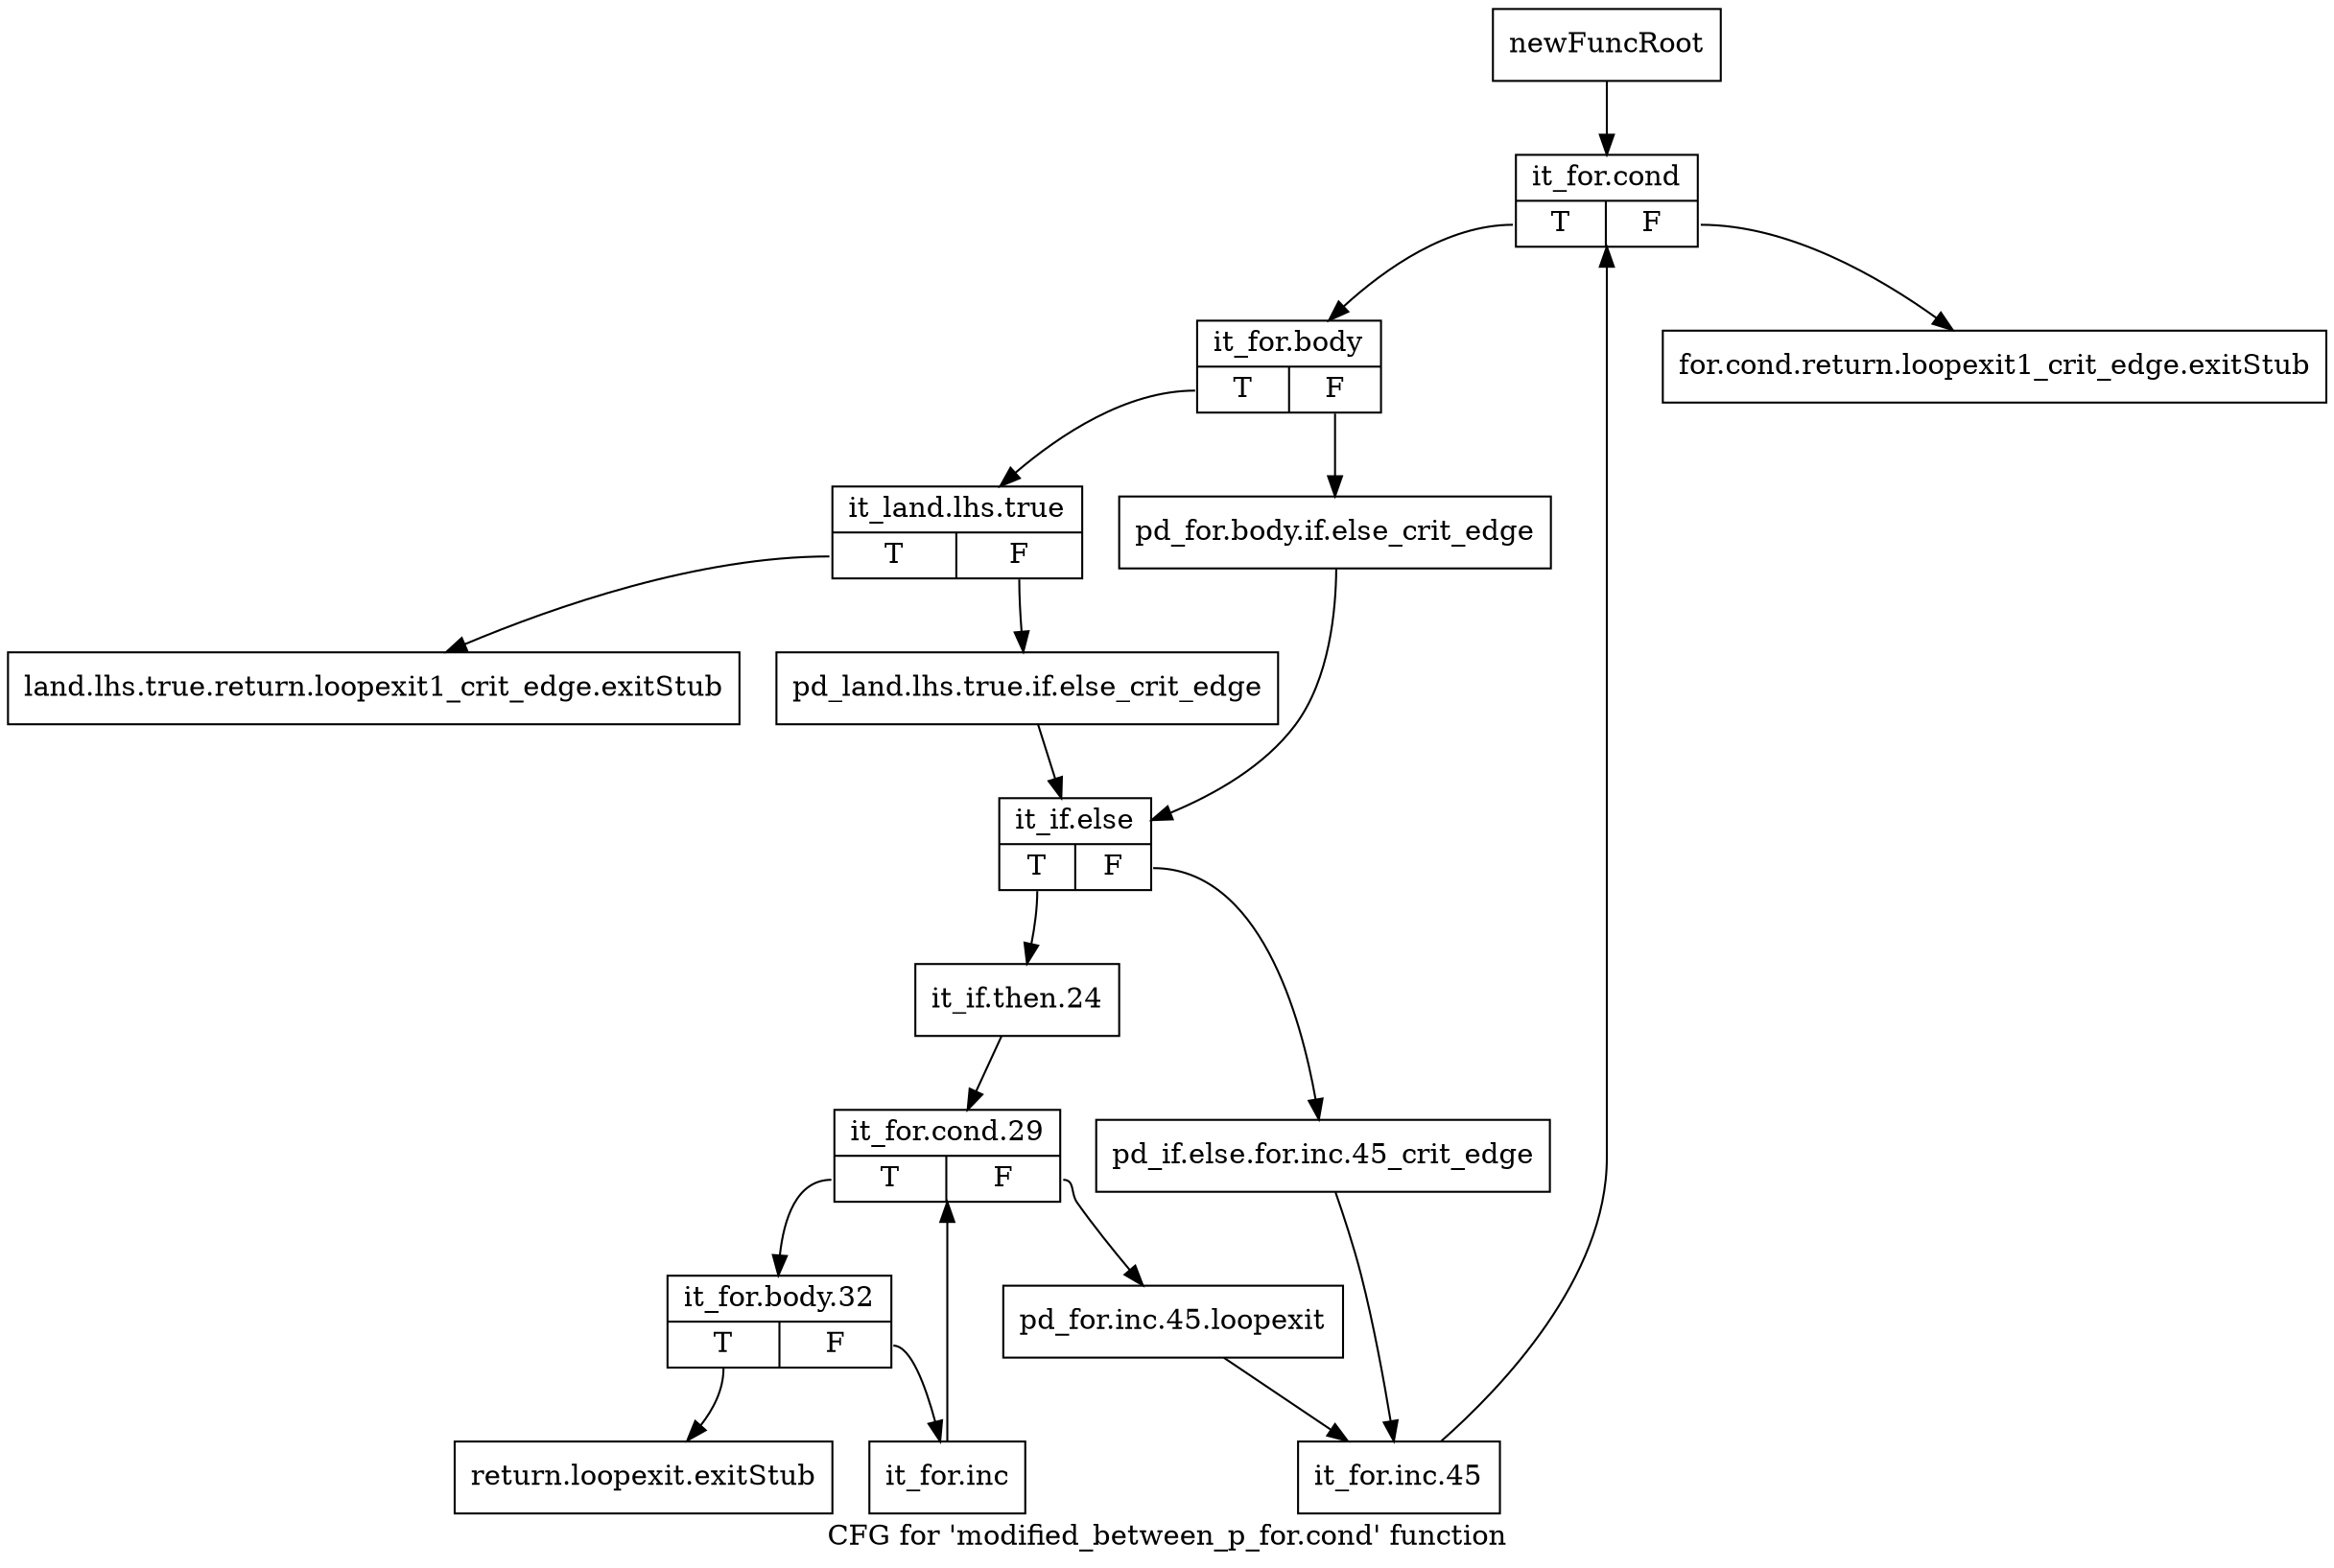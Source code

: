 digraph "CFG for 'modified_between_p_for.cond' function" {
	label="CFG for 'modified_between_p_for.cond' function";

	Node0xc0c0ff0 [shape=record,label="{newFuncRoot}"];
	Node0xc0c0ff0 -> Node0xc0c19c0;
	Node0xc0c1040 [shape=record,label="{for.cond.return.loopexit1_crit_edge.exitStub}"];
	Node0xc0c1090 [shape=record,label="{land.lhs.true.return.loopexit1_crit_edge.exitStub}"];
	Node0xc0c1970 [shape=record,label="{return.loopexit.exitStub}"];
	Node0xc0c19c0 [shape=record,label="{it_for.cond|{<s0>T|<s1>F}}"];
	Node0xc0c19c0:s0 -> Node0xc0c1a10;
	Node0xc0c19c0:s1 -> Node0xc0c1040;
	Node0xc0c1a10 [shape=record,label="{it_for.body|{<s0>T|<s1>F}}"];
	Node0xc0c1a10:s0 -> Node0xc0c1ab0;
	Node0xc0c1a10:s1 -> Node0xc0c1a60;
	Node0xc0c1a60 [shape=record,label="{pd_for.body.if.else_crit_edge}"];
	Node0xc0c1a60 -> Node0xc0c1b50;
	Node0xc0c1ab0 [shape=record,label="{it_land.lhs.true|{<s0>T|<s1>F}}"];
	Node0xc0c1ab0:s0 -> Node0xc0c1090;
	Node0xc0c1ab0:s1 -> Node0xc0c1b00;
	Node0xc0c1b00 [shape=record,label="{pd_land.lhs.true.if.else_crit_edge}"];
	Node0xc0c1b00 -> Node0xc0c1b50;
	Node0xc0c1b50 [shape=record,label="{it_if.else|{<s0>T|<s1>F}}"];
	Node0xc0c1b50:s0 -> Node0xc0c1bf0;
	Node0xc0c1b50:s1 -> Node0xc0c1ba0;
	Node0xc0c1ba0 [shape=record,label="{pd_if.else.for.inc.45_crit_edge}"];
	Node0xc0c1ba0 -> Node0xc0c1ce0;
	Node0xc0c1bf0 [shape=record,label="{it_if.then.24}"];
	Node0xc0c1bf0 -> Node0xc0c1c40;
	Node0xc0c1c40 [shape=record,label="{it_for.cond.29|{<s0>T|<s1>F}}"];
	Node0xc0c1c40:s0 -> Node0xc0c1d30;
	Node0xc0c1c40:s1 -> Node0xc0c1c90;
	Node0xc0c1c90 [shape=record,label="{pd_for.inc.45.loopexit}"];
	Node0xc0c1c90 -> Node0xc0c1ce0;
	Node0xc0c1ce0 [shape=record,label="{it_for.inc.45}"];
	Node0xc0c1ce0 -> Node0xc0c19c0;
	Node0xc0c1d30 [shape=record,label="{it_for.body.32|{<s0>T|<s1>F}}"];
	Node0xc0c1d30:s0 -> Node0xc0c1970;
	Node0xc0c1d30:s1 -> Node0xc0c1d80;
	Node0xc0c1d80 [shape=record,label="{it_for.inc}"];
	Node0xc0c1d80 -> Node0xc0c1c40;
}

